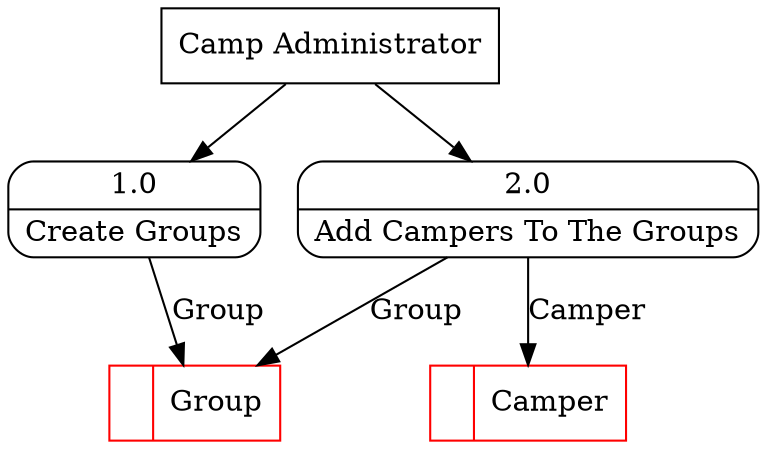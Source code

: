 digraph dfd2{ 
node[shape=record]
200 [label="<f0>  |<f1> Group " color=red];
201 [label="<f0>  |<f1> Camper " color=red];
202 [label="Camp Administrator" shape=box];
203 [label="{<f0> 1.0|<f1> Create Groups }" shape=Mrecord];
204 [label="{<f0> 2.0|<f1> Add Campers To The Groups }" shape=Mrecord];
202 -> 203
202 -> 204
203 -> 200 [label="Group"]
204 -> 201 [label="Camper"]
204 -> 200 [label="Group"]
}